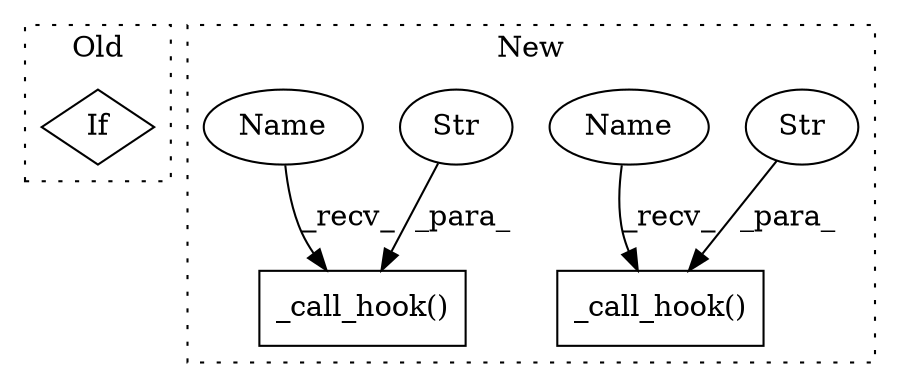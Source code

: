 digraph G {
subgraph cluster0 {
1 [label="If" a="96" s="5017" l="3" shape="diamond"];
label = "Old";
style="dotted";
}
subgraph cluster1 {
2 [label="_call_hook()" a="75" s="4205,4241" l="16,1" shape="box"];
3 [label="Str" a="66" s="4221" l="20" shape="ellipse"];
4 [label="_call_hook()" a="75" s="4426,4461" l="16,1" shape="box"];
5 [label="Str" a="66" s="4442" l="19" shape="ellipse"];
6 [label="Name" a="87" s="4426" l="4" shape="ellipse"];
7 [label="Name" a="87" s="4205" l="4" shape="ellipse"];
label = "New";
style="dotted";
}
3 -> 2 [label="_para_"];
5 -> 4 [label="_para_"];
6 -> 4 [label="_recv_"];
7 -> 2 [label="_recv_"];
}